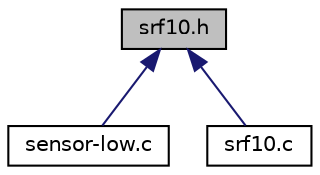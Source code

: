 digraph G
{
  edge [fontname="Helvetica",fontsize="10",labelfontname="Helvetica",labelfontsize="10"];
  node [fontname="Helvetica",fontsize="10",shape=record];
  Node1 [label="srf10.h",height=0.2,width=0.4,color="black", fillcolor="grey75", style="filled" fontcolor="black"];
  Node1 -> Node2 [dir="back",color="midnightblue",fontsize="10",style="solid",fontname="Helvetica"];
  Node2 [label="sensor-low.c",height=0.2,width=0.4,color="black", fillcolor="white", style="filled",URL="$sensor-low_8c.html",tooltip="Low-Level Routinen fuer die Sensor Steuerung des c&#39;t-Bots."];
  Node1 -> Node3 [dir="back",color="midnightblue",fontsize="10",style="solid",fontname="Helvetica"];
  Node3 [label="srf10.c",height=0.2,width=0.4,color="black", fillcolor="white", style="filled",URL="$srf10_8c.html",tooltip="Ansteuerung des Ultraschall Entfernungssensors SRF10."];
}

